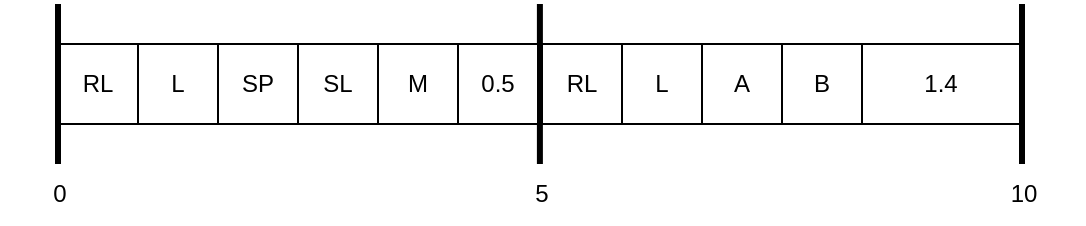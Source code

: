 <mxfile version="20.5.1" type="device"><diagram id="0-p9OxanNakZbNzmGNpJ" name="Page-1"><mxGraphModel dx="813" dy="409" grid="1" gridSize="10" guides="1" tooltips="1" connect="1" arrows="1" fold="1" page="1" pageScale="1" pageWidth="850" pageHeight="1100" math="0" shadow="0"><root><mxCell id="0"/><mxCell id="1" parent="0"/><mxCell id="i9zEavQtKPm1DdgbwSPk-5" value="L" style="rounded=0;whiteSpace=wrap;html=1;" parent="1" vertex="1"><mxGeometry x="319" y="320" width="40" height="40" as="geometry"/></mxCell><mxCell id="i9zEavQtKPm1DdgbwSPk-7" value="RL" style="rounded=0;whiteSpace=wrap;html=1;" parent="1" vertex="1"><mxGeometry x="279" y="320" width="40" height="40" as="geometry"/></mxCell><mxCell id="i9zEavQtKPm1DdgbwSPk-10" value="" style="endArrow=none;html=1;rounded=0;strokeWidth=3;strokeColor=default;" parent="1" edge="1"><mxGeometry width="50" height="50" relative="1" as="geometry"><mxPoint x="519.95" y="300" as="sourcePoint"/><mxPoint x="519.95" y="380" as="targetPoint"/></mxGeometry></mxCell><mxCell id="i9zEavQtKPm1DdgbwSPk-14" value="5" style="text;html=1;strokeColor=none;fillColor=none;align=center;verticalAlign=middle;whiteSpace=wrap;rounded=0;" parent="1" vertex="1"><mxGeometry x="491" y="380" width="60" height="30" as="geometry"/></mxCell><mxCell id="i9zEavQtKPm1DdgbwSPk-16" value="10" style="text;html=1;strokeColor=none;fillColor=none;align=center;verticalAlign=middle;whiteSpace=wrap;rounded=0;" parent="1" vertex="1"><mxGeometry x="732" y="380" width="60" height="30" as="geometry"/></mxCell><mxCell id="i9zEavQtKPm1DdgbwSPk-18" value="" style="endArrow=none;html=1;rounded=0;strokeWidth=3;strokeColor=default;" parent="1" edge="1"><mxGeometry width="50" height="50" relative="1" as="geometry"><mxPoint x="279" y="300" as="sourcePoint"/><mxPoint x="279" y="380" as="targetPoint"/></mxGeometry></mxCell><mxCell id="i9zEavQtKPm1DdgbwSPk-17" value="" style="endArrow=none;html=1;rounded=0;strokeWidth=3;strokeColor=default;" parent="1" edge="1"><mxGeometry width="50" height="50" relative="1" as="geometry"><mxPoint x="761" y="300" as="sourcePoint"/><mxPoint x="761" y="380" as="targetPoint"/></mxGeometry></mxCell><mxCell id="i9zEavQtKPm1DdgbwSPk-19" value="0" style="text;html=1;strokeColor=none;fillColor=none;align=center;verticalAlign=middle;whiteSpace=wrap;rounded=0;" parent="1" vertex="1"><mxGeometry x="250" y="380" width="60" height="30" as="geometry"/></mxCell><mxCell id="i9zEavQtKPm1DdgbwSPk-21" value="SP" style="rounded=0;whiteSpace=wrap;html=1;" parent="1" vertex="1"><mxGeometry x="359" y="320" width="40" height="40" as="geometry"/></mxCell><mxCell id="m5rLVfeTJ8ZVkZVHqS4Z-1" value="SL" style="rounded=0;whiteSpace=wrap;html=1;" parent="1" vertex="1"><mxGeometry x="399" y="320" width="40" height="40" as="geometry"/></mxCell><mxCell id="m5rLVfeTJ8ZVkZVHqS4Z-2" value="M" style="rounded=0;whiteSpace=wrap;html=1;" parent="1" vertex="1"><mxGeometry x="439" y="320" width="40" height="40" as="geometry"/></mxCell><mxCell id="m5rLVfeTJ8ZVkZVHqS4Z-4" value="0.5" style="rounded=0;whiteSpace=wrap;html=1;" parent="1" vertex="1"><mxGeometry x="479" y="320" width="40" height="40" as="geometry"/></mxCell><mxCell id="m5rLVfeTJ8ZVkZVHqS4Z-26" value="L" style="rounded=0;whiteSpace=wrap;html=1;" parent="1" vertex="1"><mxGeometry x="561" y="320" width="40" height="40" as="geometry"/></mxCell><mxCell id="m5rLVfeTJ8ZVkZVHqS4Z-27" value="RL" style="rounded=0;whiteSpace=wrap;html=1;" parent="1" vertex="1"><mxGeometry x="521" y="320" width="40" height="40" as="geometry"/></mxCell><mxCell id="m5rLVfeTJ8ZVkZVHqS4Z-28" value="A" style="rounded=0;whiteSpace=wrap;html=1;" parent="1" vertex="1"><mxGeometry x="601" y="320" width="40" height="40" as="geometry"/></mxCell><mxCell id="m5rLVfeTJ8ZVkZVHqS4Z-29" value="B" style="rounded=0;whiteSpace=wrap;html=1;" parent="1" vertex="1"><mxGeometry x="641" y="320" width="40" height="40" as="geometry"/></mxCell><mxCell id="m5rLVfeTJ8ZVkZVHqS4Z-30" value="1.4" style="rounded=0;whiteSpace=wrap;html=1;" parent="1" vertex="1"><mxGeometry x="681" y="320" width="79" height="40" as="geometry"/></mxCell></root></mxGraphModel></diagram></mxfile>